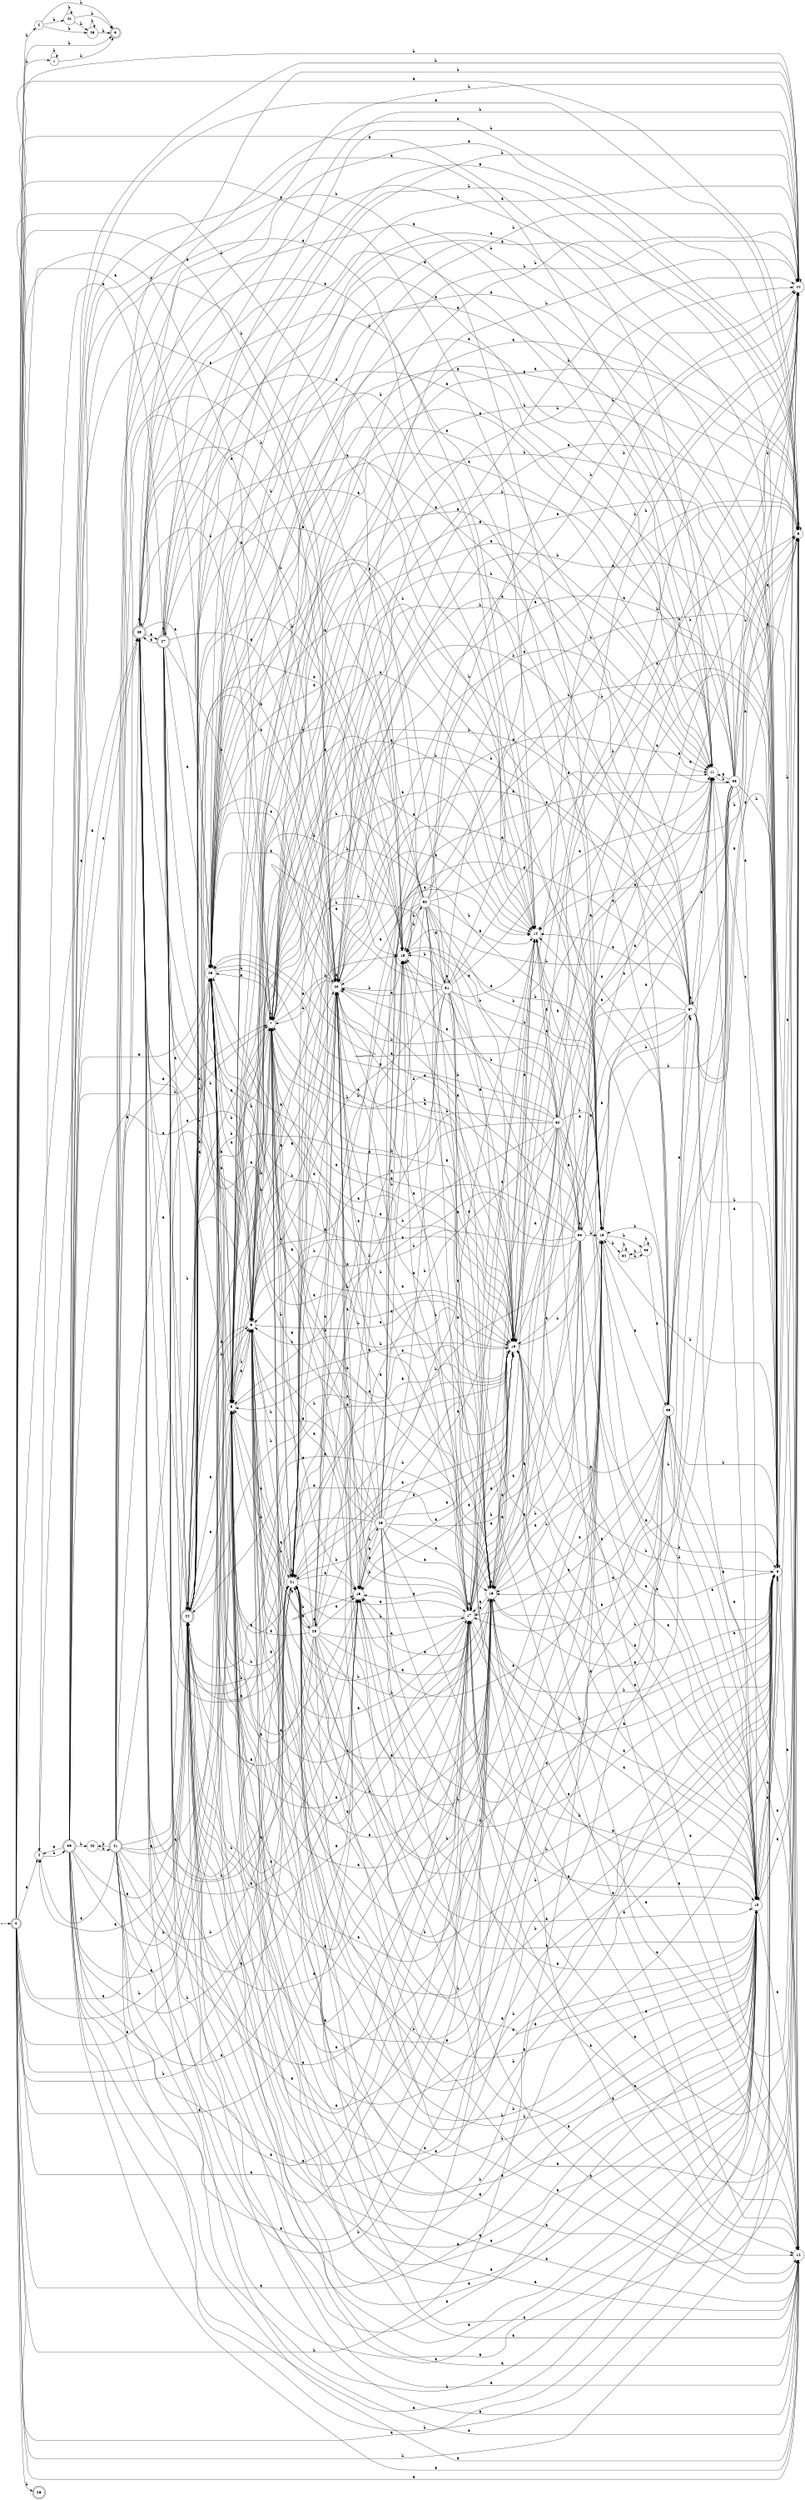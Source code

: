 digraph finite_state_machine {
rankdir=LR;
size="20,20";
node [shape = point]; "dummy0"
node [shape = doublecircle]; "0";"dummy0" -> "0";
node [shape = circle]; "1";
node [shape = circle]; "2";
node [shape = doublecircle]; "3";node [shape = circle]; "4";
node [shape = circle]; "5";
node [shape = circle]; "6";
node [shape = circle]; "7";
node [shape = circle]; "8";
node [shape = circle]; "9";
node [shape = circle]; "10";
node [shape = circle]; "11";
node [shape = circle]; "12";
node [shape = circle]; "13";
node [shape = circle]; "14";
node [shape = circle]; "15";
node [shape = circle]; "16";
node [shape = circle]; "17";
node [shape = circle]; "18";
node [shape = circle]; "19";
node [shape = circle]; "20";
node [shape = circle]; "21";
node [shape = circle]; "22";
node [shape = circle]; "23";
node [shape = doublecircle]; "24";node [shape = doublecircle]; "25";node [shape = doublecircle]; "26";node [shape = doublecircle]; "27";node [shape = circle]; "28";
node [shape = circle]; "29";
node [shape = circle]; "30";
node [shape = circle]; "31";
node [shape = circle]; "32";
node [shape = circle]; "33";
node [shape = circle]; "34";
node [shape = circle]; "35";
node [shape = circle]; "36";
node [shape = circle]; "37";
node [shape = circle]; "38";
node [shape = doublecircle]; "39";node [shape = circle]; "40";
node [shape = doublecircle]; "41";node [shape = circle]; "42";
node [shape = circle]; "43";
"0" -> "1" [label = "b"];
 "0" -> "2" [label = "b"];
 "0" -> "3" [label = "b"];
 "0" -> "6" [label = "b"];
 "0" -> "7" [label = "b"];
 "0" -> "8" [label = "b"];
 "0" -> "13" [label = "b"];
 "0" -> "18" [label = "b"];
 "0" -> "21" [label = "b"];
 "0" -> "22" [label = "b"];
 "0" -> "26" [label = "b"];
 "0" -> "4" [label = "a"];
 "0" -> "5" [label = "a"];
 "0" -> "9" [label = "a"];
 "0" -> "10" [label = "a"];
 "0" -> "11" [label = "a"];
 "0" -> "12" [label = "a"];
 "0" -> "14" [label = "a"];
 "0" -> "15" [label = "a"];
 "0" -> "16" [label = "a"];
 "0" -> "17" [label = "a"];
 "0" -> "19" [label = "a"];
 "0" -> "20" [label = "a"];
 "0" -> "23" [label = "a"];
 "0" -> "24" [label = "a"];
 "0" -> "25" [label = "a"];
 "25" -> "4" [label = "a"];
 "25" -> "5" [label = "a"];
 "25" -> "9" [label = "a"];
 "25" -> "10" [label = "a"];
 "25" -> "11" [label = "a"];
 "25" -> "12" [label = "a"];
 "25" -> "14" [label = "a"];
 "25" -> "15" [label = "a"];
 "25" -> "16" [label = "a"];
 "25" -> "17" [label = "a"];
 "25" -> "19" [label = "a"];
 "25" -> "20" [label = "a"];
 "25" -> "23" [label = "a"];
 "25" -> "24" [label = "a"];
 "25" -> "25" [label = "a"];
 "25" -> "27" [label = "a"];
 "25" -> "18" [label = "b"];
 "25" -> "21" [label = "b"];
 "25" -> "6" [label = "b"];
 "25" -> "7" [label = "b"];
 "25" -> "8" [label = "b"];
 "25" -> "22" [label = "b"];
 "25" -> "13" [label = "b"];
 "27" -> "4" [label = "a"];
 "27" -> "5" [label = "a"];
 "27" -> "9" [label = "a"];
 "27" -> "10" [label = "a"];
 "27" -> "11" [label = "a"];
 "27" -> "12" [label = "a"];
 "27" -> "14" [label = "a"];
 "27" -> "15" [label = "a"];
 "27" -> "16" [label = "a"];
 "27" -> "17" [label = "a"];
 "27" -> "19" [label = "a"];
 "27" -> "20" [label = "a"];
 "27" -> "23" [label = "a"];
 "27" -> "24" [label = "a"];
 "27" -> "25" [label = "a"];
 "27" -> "27" [label = "a"];
 "27" -> "18" [label = "b"];
 "27" -> "21" [label = "b"];
 "27" -> "6" [label = "b"];
 "27" -> "7" [label = "b"];
 "27" -> "8" [label = "b"];
 "27" -> "22" [label = "b"];
 "27" -> "13" [label = "b"];
 "24" -> "4" [label = "a"];
 "24" -> "5" [label = "a"];
 "24" -> "9" [label = "a"];
 "24" -> "10" [label = "a"];
 "24" -> "11" [label = "a"];
 "24" -> "12" [label = "a"];
 "24" -> "14" [label = "a"];
 "24" -> "15" [label = "a"];
 "24" -> "16" [label = "a"];
 "24" -> "17" [label = "a"];
 "24" -> "19" [label = "a"];
 "24" -> "20" [label = "a"];
 "24" -> "23" [label = "a"];
 "24" -> "24" [label = "a"];
 "24" -> "25" [label = "a"];
 "24" -> "18" [label = "b"];
 "24" -> "21" [label = "b"];
 "24" -> "6" [label = "b"];
 "24" -> "7" [label = "b"];
 "24" -> "8" [label = "b"];
 "24" -> "22" [label = "b"];
 "24" -> "13" [label = "b"];
 "23" -> "5" [label = "a"];
 "23" -> "9" [label = "a"];
 "23" -> "10" [label = "a"];
 "23" -> "11" [label = "a"];
 "23" -> "12" [label = "a"];
 "23" -> "14" [label = "a"];
 "23" -> "15" [label = "a"];
 "23" -> "16" [label = "a"];
 "23" -> "17" [label = "a"];
 "23" -> "19" [label = "a"];
 "23" -> "20" [label = "a"];
 "23" -> "23" [label = "a"];
 "23" -> "24" [label = "a"];
 "23" -> "18" [label = "b"];
 "23" -> "21" [label = "b"];
 "23" -> "6" [label = "b"];
 "23" -> "7" [label = "b"];
 "23" -> "8" [label = "b"];
 "23" -> "22" [label = "b"];
 "23" -> "13" [label = "b"];
 "22" -> "22" [label = "b"];
 "22" -> "23" [label = "a"];
 "21" -> "18" [label = "b"];
 "21" -> "21" [label = "b"];
 "21" -> "6" [label = "b"];
 "21" -> "7" [label = "b"];
 "21" -> "8" [label = "b"];
 "21" -> "22" [label = "b"];
 "21" -> "13" [label = "b"];
 "21" -> "5" [label = "a"];
 "21" -> "9" [label = "a"];
 "21" -> "10" [label = "a"];
 "21" -> "11" [label = "a"];
 "21" -> "12" [label = "a"];
 "21" -> "14" [label = "a"];
 "21" -> "15" [label = "a"];
 "21" -> "16" [label = "a"];
 "21" -> "17" [label = "a"];
 "21" -> "19" [label = "a"];
 "21" -> "20" [label = "a"];
 "21" -> "23" [label = "a"];
 "21" -> "24" [label = "a"];
 "21" -> "28" [label = "a"];
 "28" -> "5" [label = "a"];
 "28" -> "9" [label = "a"];
 "28" -> "10" [label = "a"];
 "28" -> "11" [label = "a"];
 "28" -> "12" [label = "a"];
 "28" -> "14" [label = "a"];
 "28" -> "15" [label = "a"];
 "28" -> "16" [label = "a"];
 "28" -> "17" [label = "a"];
 "28" -> "19" [label = "a"];
 "28" -> "20" [label = "a"];
 "28" -> "23" [label = "a"];
 "28" -> "24" [label = "a"];
 "28" -> "28" [label = "a"];
 "28" -> "18" [label = "b"];
 "28" -> "21" [label = "b"];
 "28" -> "6" [label = "b"];
 "28" -> "7" [label = "b"];
 "28" -> "8" [label = "b"];
 "28" -> "22" [label = "b"];
 "28" -> "13" [label = "b"];
 "20" -> "5" [label = "a"];
 "20" -> "9" [label = "a"];
 "20" -> "10" [label = "a"];
 "20" -> "11" [label = "a"];
 "20" -> "12" [label = "a"];
 "20" -> "14" [label = "a"];
 "20" -> "15" [label = "a"];
 "20" -> "16" [label = "a"];
 "20" -> "17" [label = "a"];
 "20" -> "19" [label = "a"];
 "20" -> "20" [label = "a"];
 "20" -> "23" [label = "a"];
 "20" -> "24" [label = "a"];
 "20" -> "18" [label = "b"];
 "20" -> "21" [label = "b"];
 "20" -> "6" [label = "b"];
 "20" -> "7" [label = "b"];
 "20" -> "8" [label = "b"];
 "20" -> "22" [label = "b"];
 "20" -> "13" [label = "b"];
 "19" -> "29" [label = "b"];
 "29" -> "5" [label = "a"];
 "29" -> "9" [label = "a"];
 "29" -> "10" [label = "a"];
 "29" -> "11" [label = "a"];
 "29" -> "12" [label = "a"];
 "29" -> "14" [label = "a"];
 "29" -> "15" [label = "a"];
 "29" -> "16" [label = "a"];
 "29" -> "17" [label = "a"];
 "29" -> "19" [label = "a"];
 "29" -> "20" [label = "a"];
 "29" -> "23" [label = "a"];
 "29" -> "24" [label = "a"];
 "29" -> "18" [label = "b"];
 "29" -> "21" [label = "b"];
 "29" -> "6" [label = "b"];
 "29" -> "7" [label = "b"];
 "29" -> "8" [label = "b"];
 "29" -> "22" [label = "b"];
 "29" -> "13" [label = "b"];
 "18" -> "30" [label = "b"];
 "30" -> "18" [label = "b"];
 "30" -> "21" [label = "b"];
 "30" -> "6" [label = "b"];
 "30" -> "7" [label = "b"];
 "30" -> "8" [label = "b"];
 "30" -> "22" [label = "b"];
 "30" -> "13" [label = "b"];
 "30" -> "5" [label = "a"];
 "30" -> "9" [label = "a"];
 "30" -> "10" [label = "a"];
 "30" -> "11" [label = "a"];
 "30" -> "12" [label = "a"];
 "30" -> "14" [label = "a"];
 "30" -> "15" [label = "a"];
 "30" -> "16" [label = "a"];
 "30" -> "17" [label = "a"];
 "30" -> "19" [label = "a"];
 "30" -> "20" [label = "a"];
 "30" -> "23" [label = "a"];
 "30" -> "24" [label = "a"];
 "30" -> "31" [label = "a"];
 "31" -> "5" [label = "a"];
 "31" -> "9" [label = "a"];
 "31" -> "10" [label = "a"];
 "31" -> "11" [label = "a"];
 "31" -> "12" [label = "a"];
 "31" -> "14" [label = "a"];
 "31" -> "15" [label = "a"];
 "31" -> "16" [label = "a"];
 "31" -> "17" [label = "a"];
 "31" -> "19" [label = "a"];
 "31" -> "20" [label = "a"];
 "31" -> "23" [label = "a"];
 "31" -> "24" [label = "a"];
 "31" -> "31" [label = "a"];
 "31" -> "18" [label = "b"];
 "31" -> "21" [label = "b"];
 "31" -> "6" [label = "b"];
 "31" -> "7" [label = "b"];
 "31" -> "8" [label = "b"];
 "31" -> "22" [label = "b"];
 "31" -> "13" [label = "b"];
 "17" -> "5" [label = "a"];
 "17" -> "9" [label = "a"];
 "17" -> "10" [label = "a"];
 "17" -> "11" [label = "a"];
 "17" -> "12" [label = "a"];
 "17" -> "14" [label = "a"];
 "17" -> "15" [label = "a"];
 "17" -> "16" [label = "a"];
 "17" -> "17" [label = "a"];
 "17" -> "19" [label = "a"];
 "17" -> "20" [label = "a"];
 "17" -> "23" [label = "a"];
 "17" -> "24" [label = "a"];
 "17" -> "18" [label = "b"];
 "17" -> "21" [label = "b"];
 "17" -> "6" [label = "b"];
 "17" -> "7" [label = "b"];
 "17" -> "8" [label = "b"];
 "17" -> "22" [label = "b"];
 "17" -> "13" [label = "b"];
 "16" -> "5" [label = "a"];
 "16" -> "9" [label = "a"];
 "16" -> "10" [label = "a"];
 "16" -> "11" [label = "a"];
 "16" -> "12" [label = "a"];
 "16" -> "14" [label = "a"];
 "16" -> "15" [label = "a"];
 "16" -> "16" [label = "a"];
 "16" -> "17" [label = "a"];
 "16" -> "19" [label = "a"];
 "16" -> "20" [label = "a"];
 "16" -> "23" [label = "a"];
 "16" -> "24" [label = "a"];
 "16" -> "18" [label = "b"];
 "16" -> "21" [label = "b"];
 "16" -> "6" [label = "b"];
 "16" -> "7" [label = "b"];
 "16" -> "8" [label = "b"];
 "16" -> "22" [label = "b"];
 "16" -> "13" [label = "b"];
 "15" -> "5" [label = "a"];
 "15" -> "9" [label = "a"];
 "15" -> "10" [label = "a"];
 "15" -> "11" [label = "a"];
 "15" -> "12" [label = "a"];
 "15" -> "14" [label = "a"];
 "15" -> "15" [label = "a"];
 "15" -> "16" [label = "a"];
 "15" -> "17" [label = "a"];
 "15" -> "19" [label = "a"];
 "15" -> "20" [label = "a"];
 "15" -> "23" [label = "a"];
 "15" -> "24" [label = "a"];
 "15" -> "18" [label = "b"];
 "15" -> "21" [label = "b"];
 "15" -> "6" [label = "b"];
 "15" -> "7" [label = "b"];
 "15" -> "8" [label = "b"];
 "15" -> "22" [label = "b"];
 "15" -> "13" [label = "b"];
 "14" -> "32" [label = "a"];
 "32" -> "33" [label = "a"];
 "32" -> "5" [label = "a"];
 "32" -> "9" [label = "a"];
 "32" -> "10" [label = "a"];
 "32" -> "11" [label = "a"];
 "32" -> "12" [label = "a"];
 "32" -> "14" [label = "a"];
 "32" -> "15" [label = "a"];
 "32" -> "16" [label = "a"];
 "32" -> "17" [label = "a"];
 "32" -> "19" [label = "a"];
 "32" -> "20" [label = "a"];
 "32" -> "23" [label = "a"];
 "32" -> "24" [label = "a"];
 "32" -> "18" [label = "b"];
 "32" -> "21" [label = "b"];
 "32" -> "6" [label = "b"];
 "32" -> "7" [label = "b"];
 "32" -> "8" [label = "b"];
 "32" -> "22" [label = "b"];
 "32" -> "13" [label = "b"];
 "33" -> "33" [label = "a"];
 "33" -> "5" [label = "a"];
 "33" -> "9" [label = "a"];
 "33" -> "10" [label = "a"];
 "33" -> "11" [label = "a"];
 "33" -> "12" [label = "a"];
 "33" -> "14" [label = "a"];
 "33" -> "15" [label = "a"];
 "33" -> "16" [label = "a"];
 "33" -> "17" [label = "a"];
 "33" -> "19" [label = "a"];
 "33" -> "20" [label = "a"];
 "33" -> "23" [label = "a"];
 "33" -> "24" [label = "a"];
 "33" -> "18" [label = "b"];
 "33" -> "21" [label = "b"];
 "33" -> "6" [label = "b"];
 "33" -> "7" [label = "b"];
 "33" -> "8" [label = "b"];
 "33" -> "22" [label = "b"];
 "33" -> "13" [label = "b"];
 "13" -> "34" [label = "b"];
 "13" -> "35" [label = "b"];
 "13" -> "36" [label = "a"];
 "36" -> "37" [label = "a"];
 "36" -> "5" [label = "a"];
 "36" -> "9" [label = "a"];
 "36" -> "10" [label = "a"];
 "36" -> "11" [label = "a"];
 "36" -> "12" [label = "a"];
 "36" -> "14" [label = "a"];
 "36" -> "15" [label = "a"];
 "36" -> "16" [label = "a"];
 "36" -> "17" [label = "a"];
 "36" -> "19" [label = "a"];
 "36" -> "20" [label = "a"];
 "36" -> "23" [label = "a"];
 "36" -> "24" [label = "a"];
 "36" -> "18" [label = "b"];
 "36" -> "21" [label = "b"];
 "36" -> "6" [label = "b"];
 "36" -> "7" [label = "b"];
 "36" -> "8" [label = "b"];
 "36" -> "22" [label = "b"];
 "36" -> "13" [label = "b"];
 "37" -> "37" [label = "a"];
 "37" -> "5" [label = "a"];
 "37" -> "9" [label = "a"];
 "37" -> "10" [label = "a"];
 "37" -> "11" [label = "a"];
 "37" -> "12" [label = "a"];
 "37" -> "14" [label = "a"];
 "37" -> "15" [label = "a"];
 "37" -> "16" [label = "a"];
 "37" -> "17" [label = "a"];
 "37" -> "19" [label = "a"];
 "37" -> "20" [label = "a"];
 "37" -> "23" [label = "a"];
 "37" -> "24" [label = "a"];
 "37" -> "18" [label = "b"];
 "37" -> "21" [label = "b"];
 "37" -> "6" [label = "b"];
 "37" -> "7" [label = "b"];
 "37" -> "8" [label = "b"];
 "37" -> "22" [label = "b"];
 "37" -> "13" [label = "b"];
 "35" -> "34" [label = "b"];
 "35" -> "35" [label = "b"];
 "35" -> "36" [label = "a"];
 "34" -> "34" [label = "b"];
 "34" -> "35" [label = "b"];
 "12" -> "36" [label = "a"];
 "11" -> "38" [label = "b"];
 "38" -> "5" [label = "a"];
 "38" -> "9" [label = "a"];
 "38" -> "10" [label = "a"];
 "38" -> "11" [label = "a"];
 "38" -> "12" [label = "a"];
 "38" -> "14" [label = "a"];
 "38" -> "15" [label = "a"];
 "38" -> "16" [label = "a"];
 "38" -> "17" [label = "a"];
 "38" -> "19" [label = "a"];
 "38" -> "20" [label = "a"];
 "38" -> "23" [label = "a"];
 "38" -> "24" [label = "a"];
 "38" -> "18" [label = "b"];
 "38" -> "21" [label = "b"];
 "38" -> "6" [label = "b"];
 "38" -> "7" [label = "b"];
 "38" -> "8" [label = "b"];
 "38" -> "22" [label = "b"];
 "38" -> "13" [label = "b"];
 "10" -> "5" [label = "a"];
 "10" -> "9" [label = "a"];
 "10" -> "10" [label = "a"];
 "10" -> "11" [label = "a"];
 "10" -> "12" [label = "a"];
 "10" -> "14" [label = "a"];
 "10" -> "15" [label = "a"];
 "10" -> "16" [label = "a"];
 "10" -> "17" [label = "a"];
 "10" -> "19" [label = "a"];
 "10" -> "20" [label = "a"];
 "10" -> "23" [label = "a"];
 "10" -> "24" [label = "a"];
 "10" -> "18" [label = "b"];
 "10" -> "21" [label = "b"];
 "10" -> "6" [label = "b"];
 "10" -> "7" [label = "b"];
 "10" -> "8" [label = "b"];
 "10" -> "22" [label = "b"];
 "10" -> "13" [label = "b"];
 "9" -> "9" [label = "a"];
 "9" -> "10" [label = "a"];
 "8" -> "18" [label = "b"];
 "8" -> "21" [label = "b"];
 "8" -> "6" [label = "b"];
 "8" -> "7" [label = "b"];
 "8" -> "8" [label = "b"];
 "8" -> "22" [label = "b"];
 "8" -> "13" [label = "b"];
 "8" -> "5" [label = "a"];
 "8" -> "9" [label = "a"];
 "8" -> "10" [label = "a"];
 "8" -> "11" [label = "a"];
 "8" -> "12" [label = "a"];
 "8" -> "14" [label = "a"];
 "8" -> "15" [label = "a"];
 "8" -> "16" [label = "a"];
 "8" -> "17" [label = "a"];
 "8" -> "19" [label = "a"];
 "8" -> "20" [label = "a"];
 "8" -> "23" [label = "a"];
 "8" -> "24" [label = "a"];
 "7" -> "18" [label = "b"];
 "7" -> "21" [label = "b"];
 "7" -> "6" [label = "b"];
 "7" -> "7" [label = "b"];
 "7" -> "8" [label = "b"];
 "7" -> "22" [label = "b"];
 "7" -> "13" [label = "b"];
 "7" -> "5" [label = "a"];
 "7" -> "9" [label = "a"];
 "7" -> "10" [label = "a"];
 "7" -> "11" [label = "a"];
 "7" -> "12" [label = "a"];
 "7" -> "14" [label = "a"];
 "7" -> "15" [label = "a"];
 "7" -> "16" [label = "a"];
 "7" -> "17" [label = "a"];
 "7" -> "19" [label = "a"];
 "7" -> "20" [label = "a"];
 "7" -> "23" [label = "a"];
 "7" -> "24" [label = "a"];
 "6" -> "18" [label = "b"];
 "6" -> "21" [label = "b"];
 "6" -> "6" [label = "b"];
 "6" -> "7" [label = "b"];
 "6" -> "8" [label = "b"];
 "6" -> "22" [label = "b"];
 "6" -> "13" [label = "b"];
 "6" -> "5" [label = "a"];
 "6" -> "9" [label = "a"];
 "6" -> "10" [label = "a"];
 "6" -> "11" [label = "a"];
 "6" -> "12" [label = "a"];
 "6" -> "14" [label = "a"];
 "6" -> "15" [label = "a"];
 "6" -> "16" [label = "a"];
 "6" -> "17" [label = "a"];
 "6" -> "19" [label = "a"];
 "6" -> "20" [label = "a"];
 "6" -> "23" [label = "a"];
 "6" -> "24" [label = "a"];
 "5" -> "5" [label = "a"];
 "5" -> "9" [label = "a"];
 "5" -> "10" [label = "a"];
 "5" -> "11" [label = "a"];
 "5" -> "12" [label = "a"];
 "5" -> "14" [label = "a"];
 "5" -> "15" [label = "a"];
 "5" -> "16" [label = "a"];
 "5" -> "17" [label = "a"];
 "5" -> "19" [label = "a"];
 "5" -> "20" [label = "a"];
 "5" -> "23" [label = "a"];
 "5" -> "24" [label = "a"];
 "5" -> "18" [label = "b"];
 "5" -> "21" [label = "b"];
 "5" -> "6" [label = "b"];
 "5" -> "7" [label = "b"];
 "5" -> "8" [label = "b"];
 "5" -> "22" [label = "b"];
 "5" -> "13" [label = "b"];
 "4" -> "39" [label = "b"];
 "39" -> "4" [label = "a"];
 "39" -> "5" [label = "a"];
 "39" -> "9" [label = "a"];
 "39" -> "10" [label = "a"];
 "39" -> "11" [label = "a"];
 "39" -> "12" [label = "a"];
 "39" -> "14" [label = "a"];
 "39" -> "15" [label = "a"];
 "39" -> "16" [label = "a"];
 "39" -> "17" [label = "a"];
 "39" -> "19" [label = "a"];
 "39" -> "20" [label = "a"];
 "39" -> "23" [label = "a"];
 "39" -> "24" [label = "a"];
 "39" -> "25" [label = "a"];
 "39" -> "6" [label = "b"];
 "39" -> "7" [label = "b"];
 "39" -> "40" [label = "b"];
 "39" -> "8" [label = "b"];
 "39" -> "13" [label = "b"];
 "39" -> "18" [label = "b"];
 "39" -> "21" [label = "b"];
 "39" -> "22" [label = "b"];
 "40" -> "41" [label = "b"];
 "41" -> "6" [label = "b"];
 "41" -> "7" [label = "b"];
 "41" -> "40" [label = "b"];
 "41" -> "8" [label = "b"];
 "41" -> "13" [label = "b"];
 "41" -> "18" [label = "b"];
 "41" -> "21" [label = "b"];
 "41" -> "22" [label = "b"];
 "41" -> "4" [label = "a"];
 "41" -> "5" [label = "a"];
 "41" -> "9" [label = "a"];
 "41" -> "10" [label = "a"];
 "41" -> "11" [label = "a"];
 "41" -> "12" [label = "a"];
 "41" -> "14" [label = "a"];
 "41" -> "15" [label = "a"];
 "41" -> "16" [label = "a"];
 "41" -> "17" [label = "a"];
 "41" -> "19" [label = "a"];
 "41" -> "20" [label = "a"];
 "41" -> "23" [label = "a"];
 "41" -> "24" [label = "a"];
 "41" -> "25" [label = "a"];
 "2" -> "3" [label = "b"];
 "2" -> "42" [label = "b"];
 "2" -> "43" [label = "b"];
 "43" -> "3" [label = "b"];
 "43" -> "43" [label = "b"];
 "42" -> "3" [label = "b"];
 "42" -> "42" [label = "b"];
 "42" -> "43" [label = "b"];
 "1" -> "1" [label = "b"];
 "1" -> "3" [label = "b"];
 }

